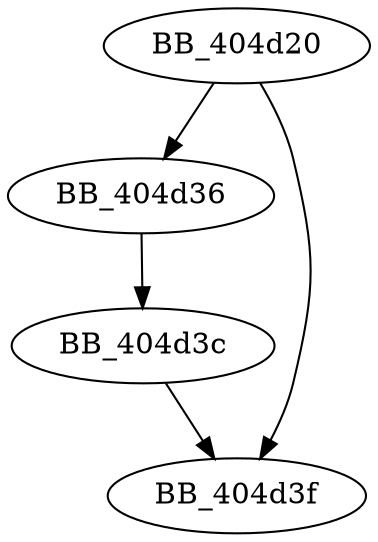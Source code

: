 DiGraph sub_404D20{
BB_404d20->BB_404d36
BB_404d20->BB_404d3f
BB_404d36->BB_404d3c
BB_404d3c->BB_404d3f
}
